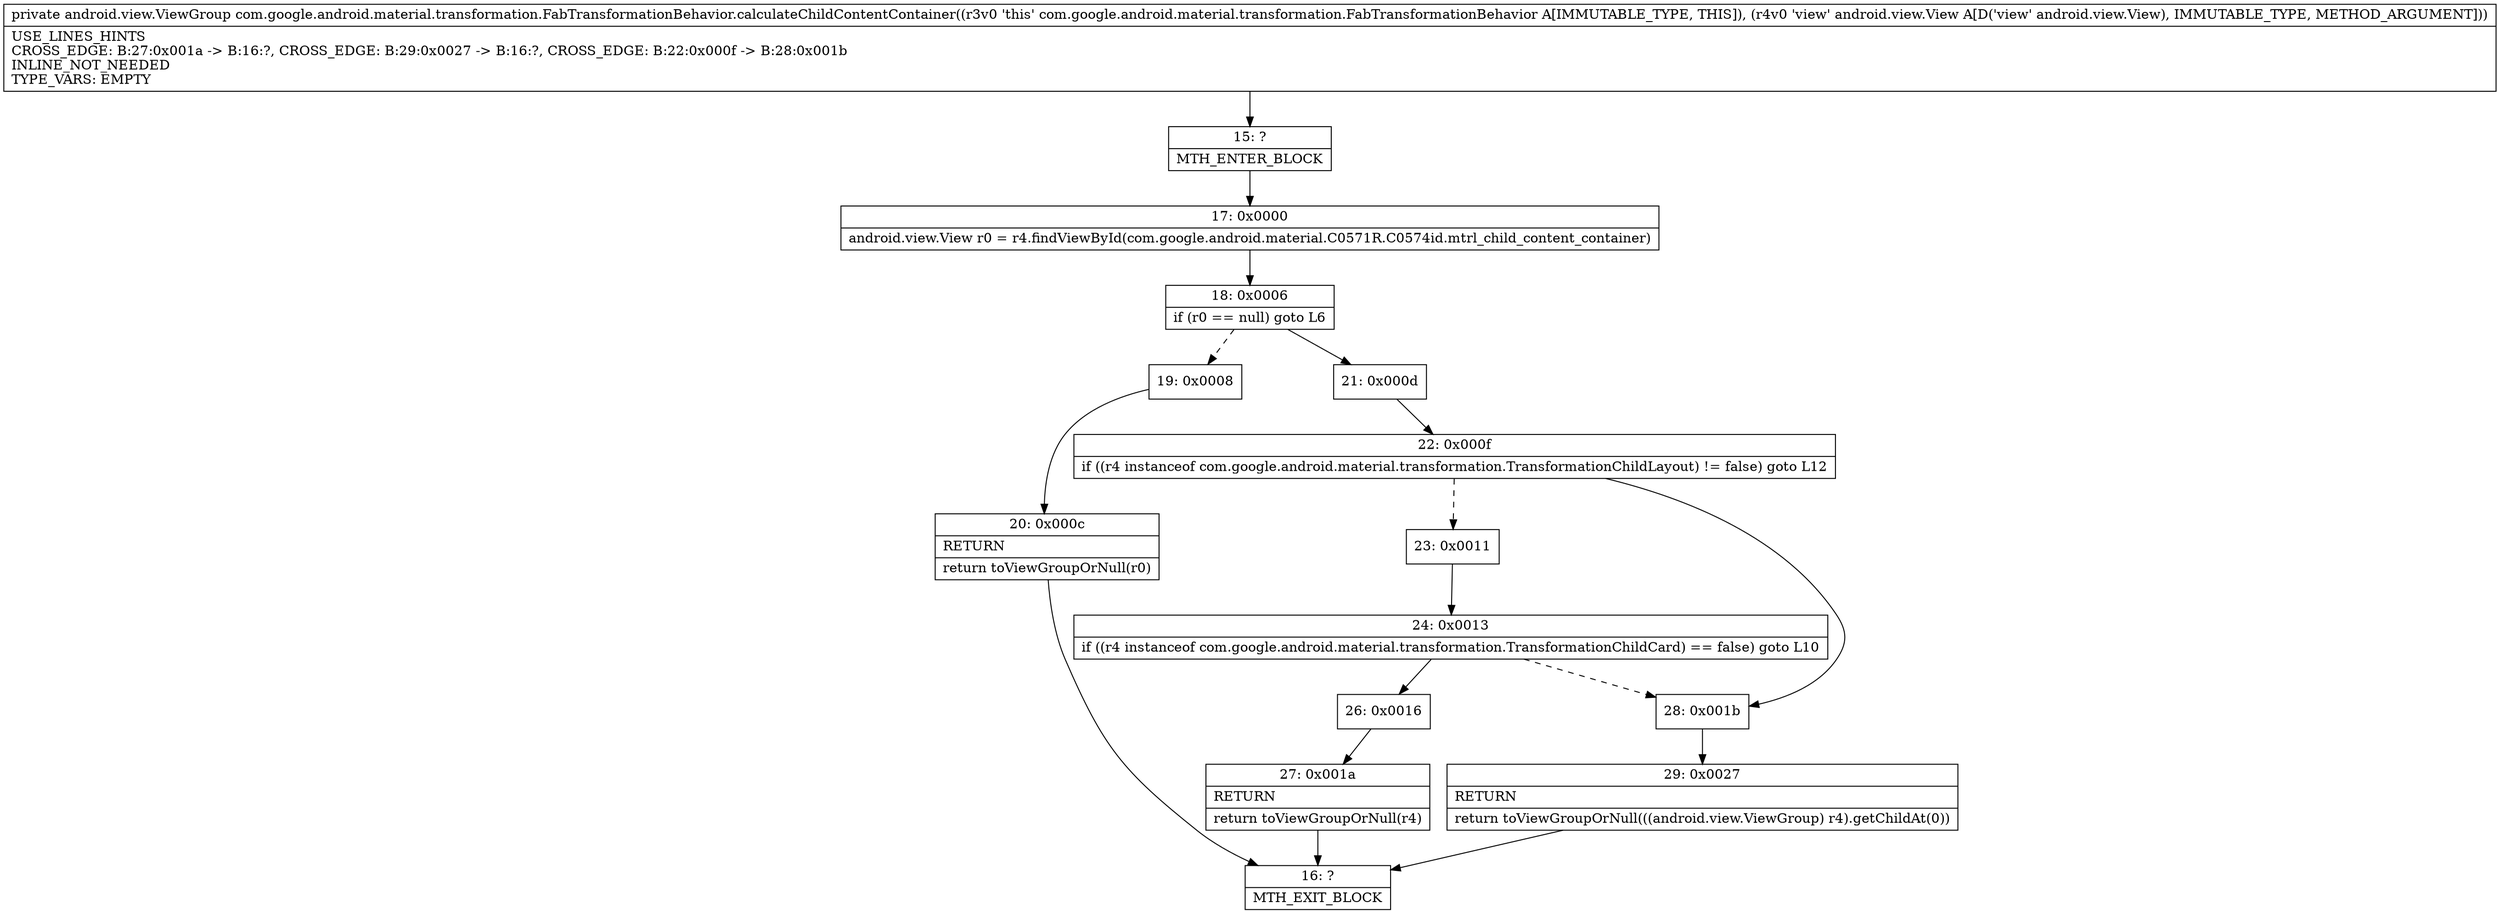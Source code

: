 digraph "CFG forcom.google.android.material.transformation.FabTransformationBehavior.calculateChildContentContainer(Landroid\/view\/View;)Landroid\/view\/ViewGroup;" {
Node_15 [shape=record,label="{15\:\ ?|MTH_ENTER_BLOCK\l}"];
Node_17 [shape=record,label="{17\:\ 0x0000|android.view.View r0 = r4.findViewById(com.google.android.material.C0571R.C0574id.mtrl_child_content_container)\l}"];
Node_18 [shape=record,label="{18\:\ 0x0006|if (r0 == null) goto L6\l}"];
Node_19 [shape=record,label="{19\:\ 0x0008}"];
Node_20 [shape=record,label="{20\:\ 0x000c|RETURN\l|return toViewGroupOrNull(r0)\l}"];
Node_16 [shape=record,label="{16\:\ ?|MTH_EXIT_BLOCK\l}"];
Node_21 [shape=record,label="{21\:\ 0x000d}"];
Node_22 [shape=record,label="{22\:\ 0x000f|if ((r4 instanceof com.google.android.material.transformation.TransformationChildLayout) != false) goto L12\l}"];
Node_23 [shape=record,label="{23\:\ 0x0011}"];
Node_24 [shape=record,label="{24\:\ 0x0013|if ((r4 instanceof com.google.android.material.transformation.TransformationChildCard) == false) goto L10\l}"];
Node_26 [shape=record,label="{26\:\ 0x0016}"];
Node_27 [shape=record,label="{27\:\ 0x001a|RETURN\l|return toViewGroupOrNull(r4)\l}"];
Node_28 [shape=record,label="{28\:\ 0x001b}"];
Node_29 [shape=record,label="{29\:\ 0x0027|RETURN\l|return toViewGroupOrNull(((android.view.ViewGroup) r4).getChildAt(0))\l}"];
MethodNode[shape=record,label="{private android.view.ViewGroup com.google.android.material.transformation.FabTransformationBehavior.calculateChildContentContainer((r3v0 'this' com.google.android.material.transformation.FabTransformationBehavior A[IMMUTABLE_TYPE, THIS]), (r4v0 'view' android.view.View A[D('view' android.view.View), IMMUTABLE_TYPE, METHOD_ARGUMENT]))  | USE_LINES_HINTS\lCROSS_EDGE: B:27:0x001a \-\> B:16:?, CROSS_EDGE: B:29:0x0027 \-\> B:16:?, CROSS_EDGE: B:22:0x000f \-\> B:28:0x001b\lINLINE_NOT_NEEDED\lTYPE_VARS: EMPTY\l}"];
MethodNode -> Node_15;Node_15 -> Node_17;
Node_17 -> Node_18;
Node_18 -> Node_19[style=dashed];
Node_18 -> Node_21;
Node_19 -> Node_20;
Node_20 -> Node_16;
Node_21 -> Node_22;
Node_22 -> Node_23[style=dashed];
Node_22 -> Node_28;
Node_23 -> Node_24;
Node_24 -> Node_26;
Node_24 -> Node_28[style=dashed];
Node_26 -> Node_27;
Node_27 -> Node_16;
Node_28 -> Node_29;
Node_29 -> Node_16;
}

